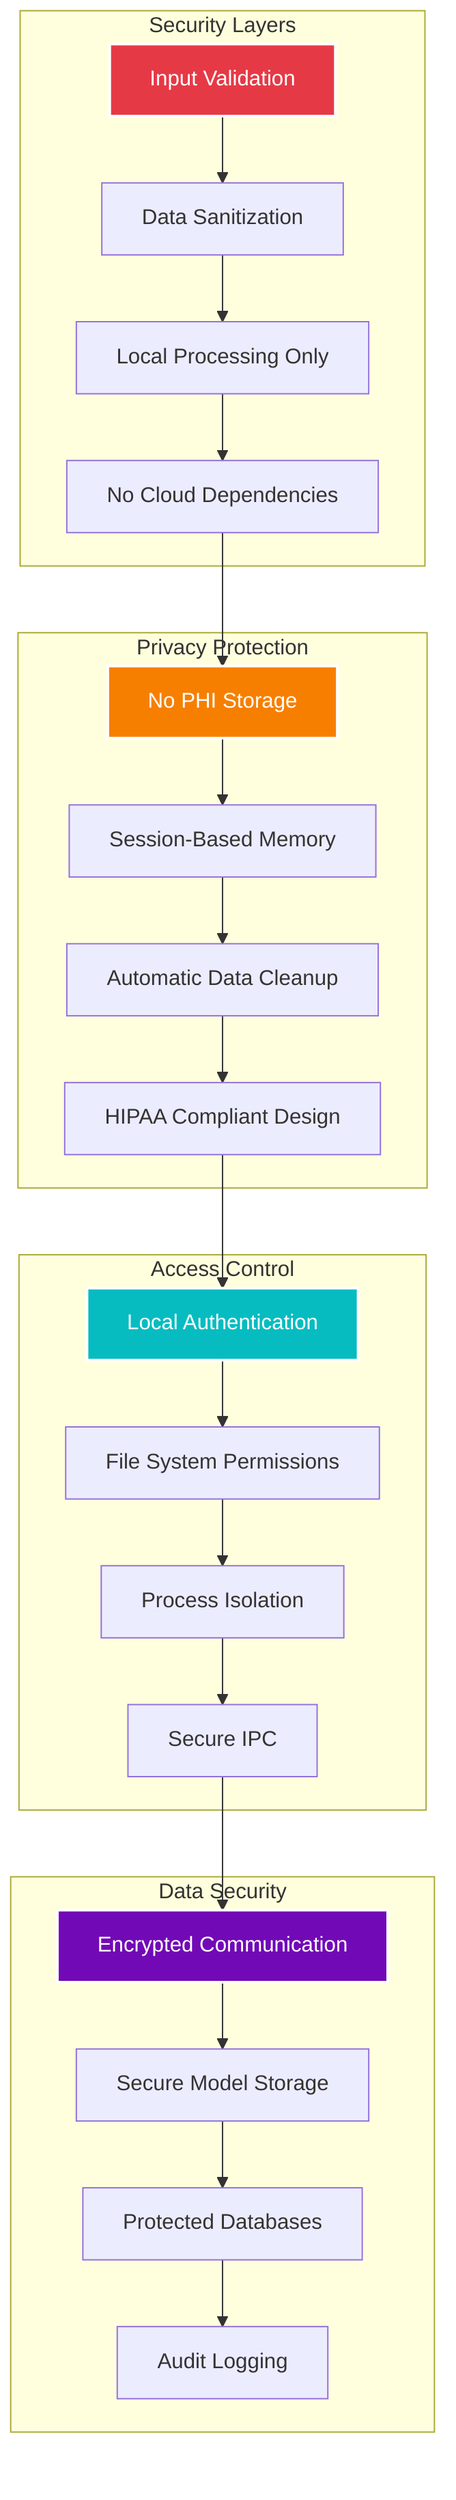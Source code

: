graph TD
    subgraph "Security Layers"
        A[Input Validation]
        B[Data Sanitization]
        C[Local Processing Only]
        D[No Cloud Dependencies]
    end
    
    subgraph "Privacy Protection"
        E[No PHI Storage]
        F[Session-Based Memory]
        G[Automatic Data Cleanup]
        H[HIPAA Compliant Design]
    end
    
    subgraph "Access Control"
        I[Local Authentication]
        J[File System Permissions]
        K[Process Isolation]
        L[Secure IPC]
    end
    
    subgraph "Data Security"
        M[Encrypted Communication]
        N[Secure Model Storage]
        O[Protected Databases]
        P[Audit Logging]
    end
    
    A --> B
    B --> C
    C --> D
    
    E --> F
    F --> G
    G --> H
    
    I --> J
    J --> K
    K --> L
    
    M --> N
    N --> O
    O --> P
    
    D --> E
    H --> I
    L --> M
    
    style A fill:#E63946,stroke:#ffffff,stroke-width:2px,color:#ffffff
    style E fill:#F77F00,stroke:#ffffff,stroke-width:2px,color:#ffffff
    style I fill:#06BCC1,stroke:#ffffff,stroke-width:2px,color:#ffffff
    style M fill:#7209B7,stroke:#ffffff,stroke-width:2px,color:#ffffff